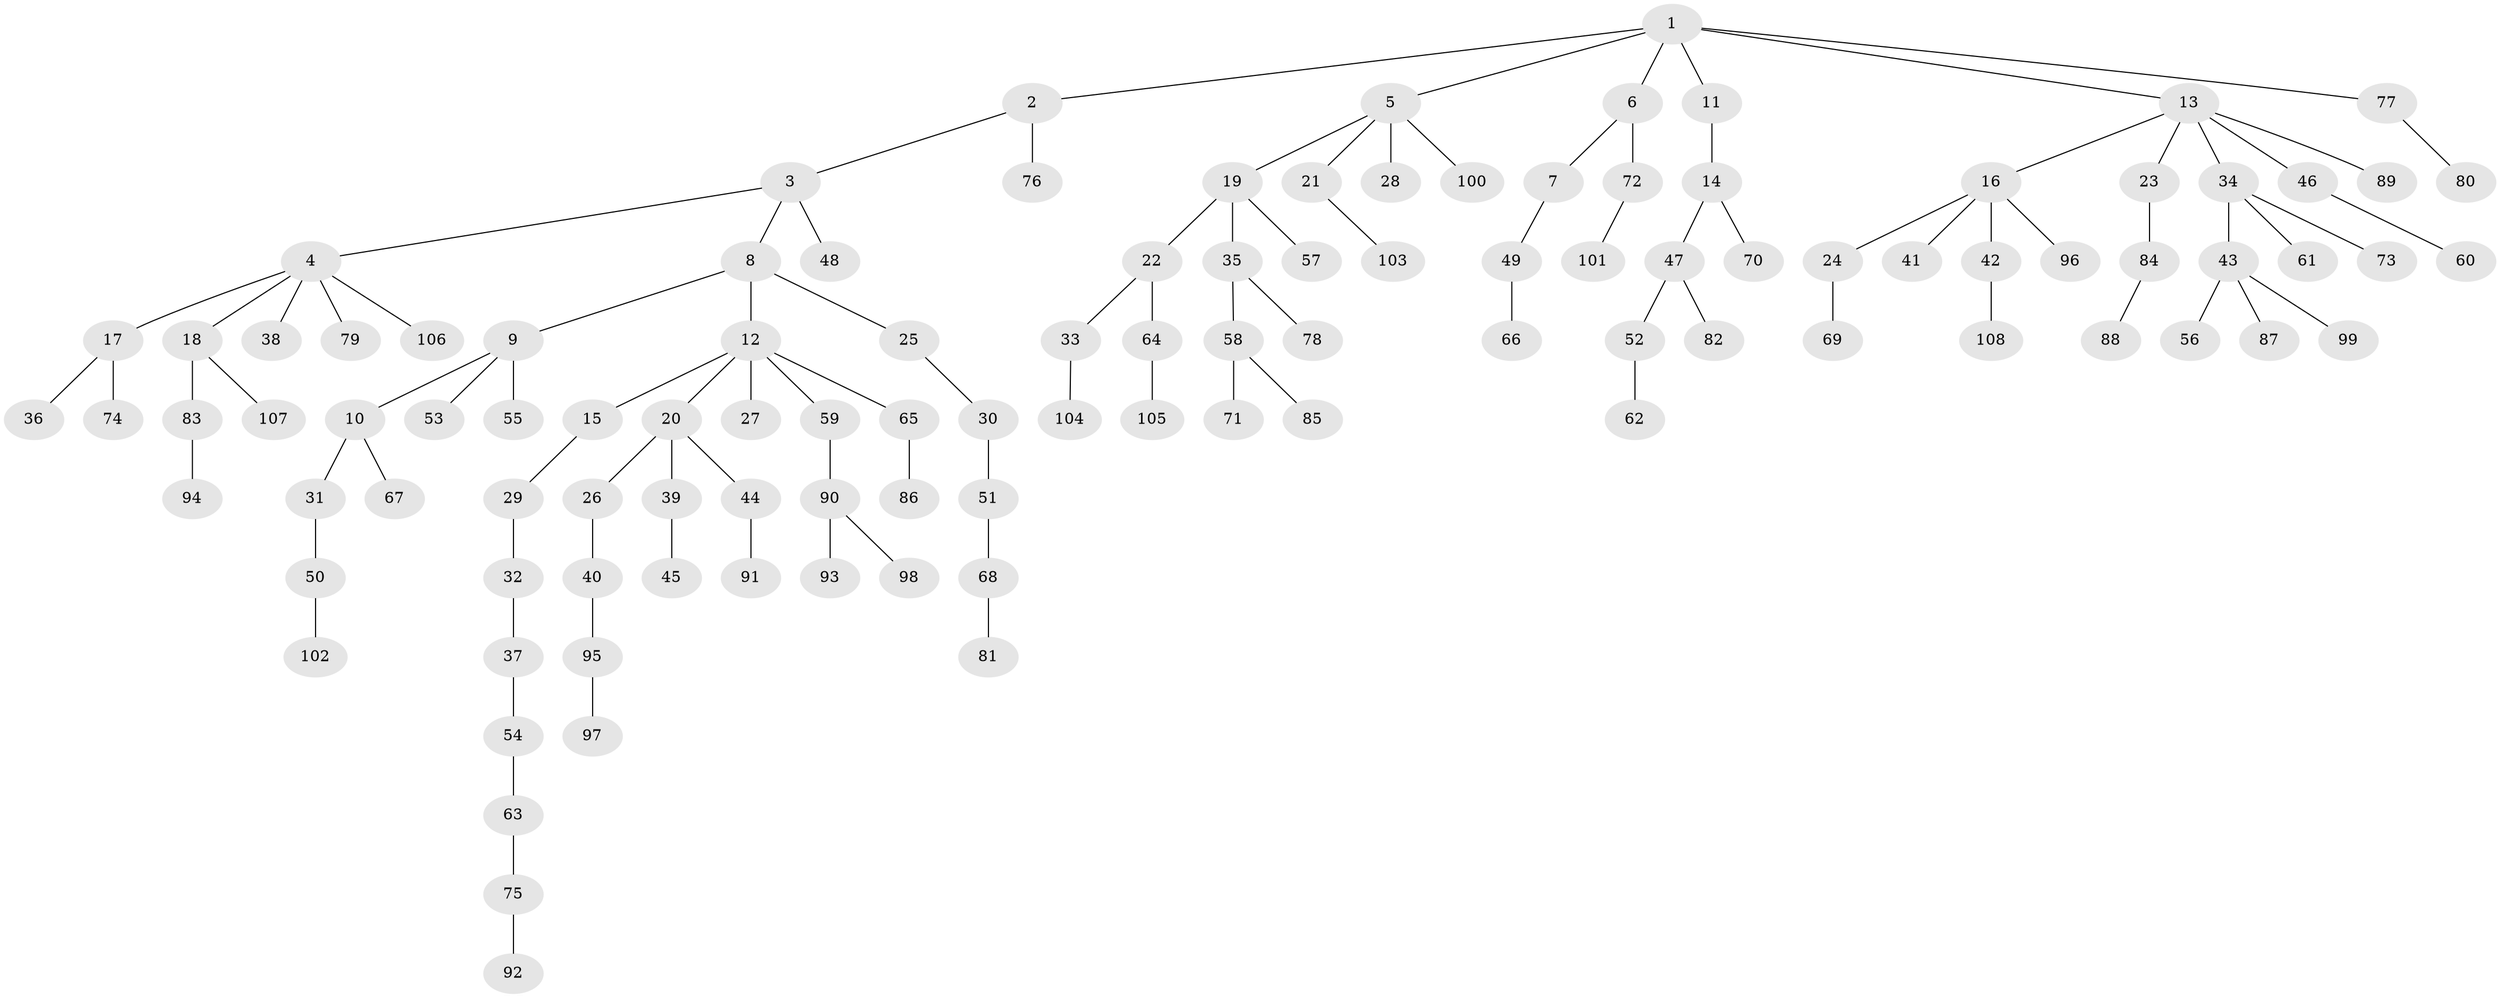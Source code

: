 // Generated by graph-tools (version 1.1) at 2025/50/03/09/25 03:50:17]
// undirected, 108 vertices, 107 edges
graph export_dot {
graph [start="1"]
  node [color=gray90,style=filled];
  1;
  2;
  3;
  4;
  5;
  6;
  7;
  8;
  9;
  10;
  11;
  12;
  13;
  14;
  15;
  16;
  17;
  18;
  19;
  20;
  21;
  22;
  23;
  24;
  25;
  26;
  27;
  28;
  29;
  30;
  31;
  32;
  33;
  34;
  35;
  36;
  37;
  38;
  39;
  40;
  41;
  42;
  43;
  44;
  45;
  46;
  47;
  48;
  49;
  50;
  51;
  52;
  53;
  54;
  55;
  56;
  57;
  58;
  59;
  60;
  61;
  62;
  63;
  64;
  65;
  66;
  67;
  68;
  69;
  70;
  71;
  72;
  73;
  74;
  75;
  76;
  77;
  78;
  79;
  80;
  81;
  82;
  83;
  84;
  85;
  86;
  87;
  88;
  89;
  90;
  91;
  92;
  93;
  94;
  95;
  96;
  97;
  98;
  99;
  100;
  101;
  102;
  103;
  104;
  105;
  106;
  107;
  108;
  1 -- 2;
  1 -- 5;
  1 -- 6;
  1 -- 11;
  1 -- 13;
  1 -- 77;
  2 -- 3;
  2 -- 76;
  3 -- 4;
  3 -- 8;
  3 -- 48;
  4 -- 17;
  4 -- 18;
  4 -- 38;
  4 -- 79;
  4 -- 106;
  5 -- 19;
  5 -- 21;
  5 -- 28;
  5 -- 100;
  6 -- 7;
  6 -- 72;
  7 -- 49;
  8 -- 9;
  8 -- 12;
  8 -- 25;
  9 -- 10;
  9 -- 53;
  9 -- 55;
  10 -- 31;
  10 -- 67;
  11 -- 14;
  12 -- 15;
  12 -- 20;
  12 -- 27;
  12 -- 59;
  12 -- 65;
  13 -- 16;
  13 -- 23;
  13 -- 34;
  13 -- 46;
  13 -- 89;
  14 -- 47;
  14 -- 70;
  15 -- 29;
  16 -- 24;
  16 -- 41;
  16 -- 42;
  16 -- 96;
  17 -- 36;
  17 -- 74;
  18 -- 83;
  18 -- 107;
  19 -- 22;
  19 -- 35;
  19 -- 57;
  20 -- 26;
  20 -- 39;
  20 -- 44;
  21 -- 103;
  22 -- 33;
  22 -- 64;
  23 -- 84;
  24 -- 69;
  25 -- 30;
  26 -- 40;
  29 -- 32;
  30 -- 51;
  31 -- 50;
  32 -- 37;
  33 -- 104;
  34 -- 43;
  34 -- 61;
  34 -- 73;
  35 -- 58;
  35 -- 78;
  37 -- 54;
  39 -- 45;
  40 -- 95;
  42 -- 108;
  43 -- 56;
  43 -- 87;
  43 -- 99;
  44 -- 91;
  46 -- 60;
  47 -- 52;
  47 -- 82;
  49 -- 66;
  50 -- 102;
  51 -- 68;
  52 -- 62;
  54 -- 63;
  58 -- 71;
  58 -- 85;
  59 -- 90;
  63 -- 75;
  64 -- 105;
  65 -- 86;
  68 -- 81;
  72 -- 101;
  75 -- 92;
  77 -- 80;
  83 -- 94;
  84 -- 88;
  90 -- 93;
  90 -- 98;
  95 -- 97;
}

